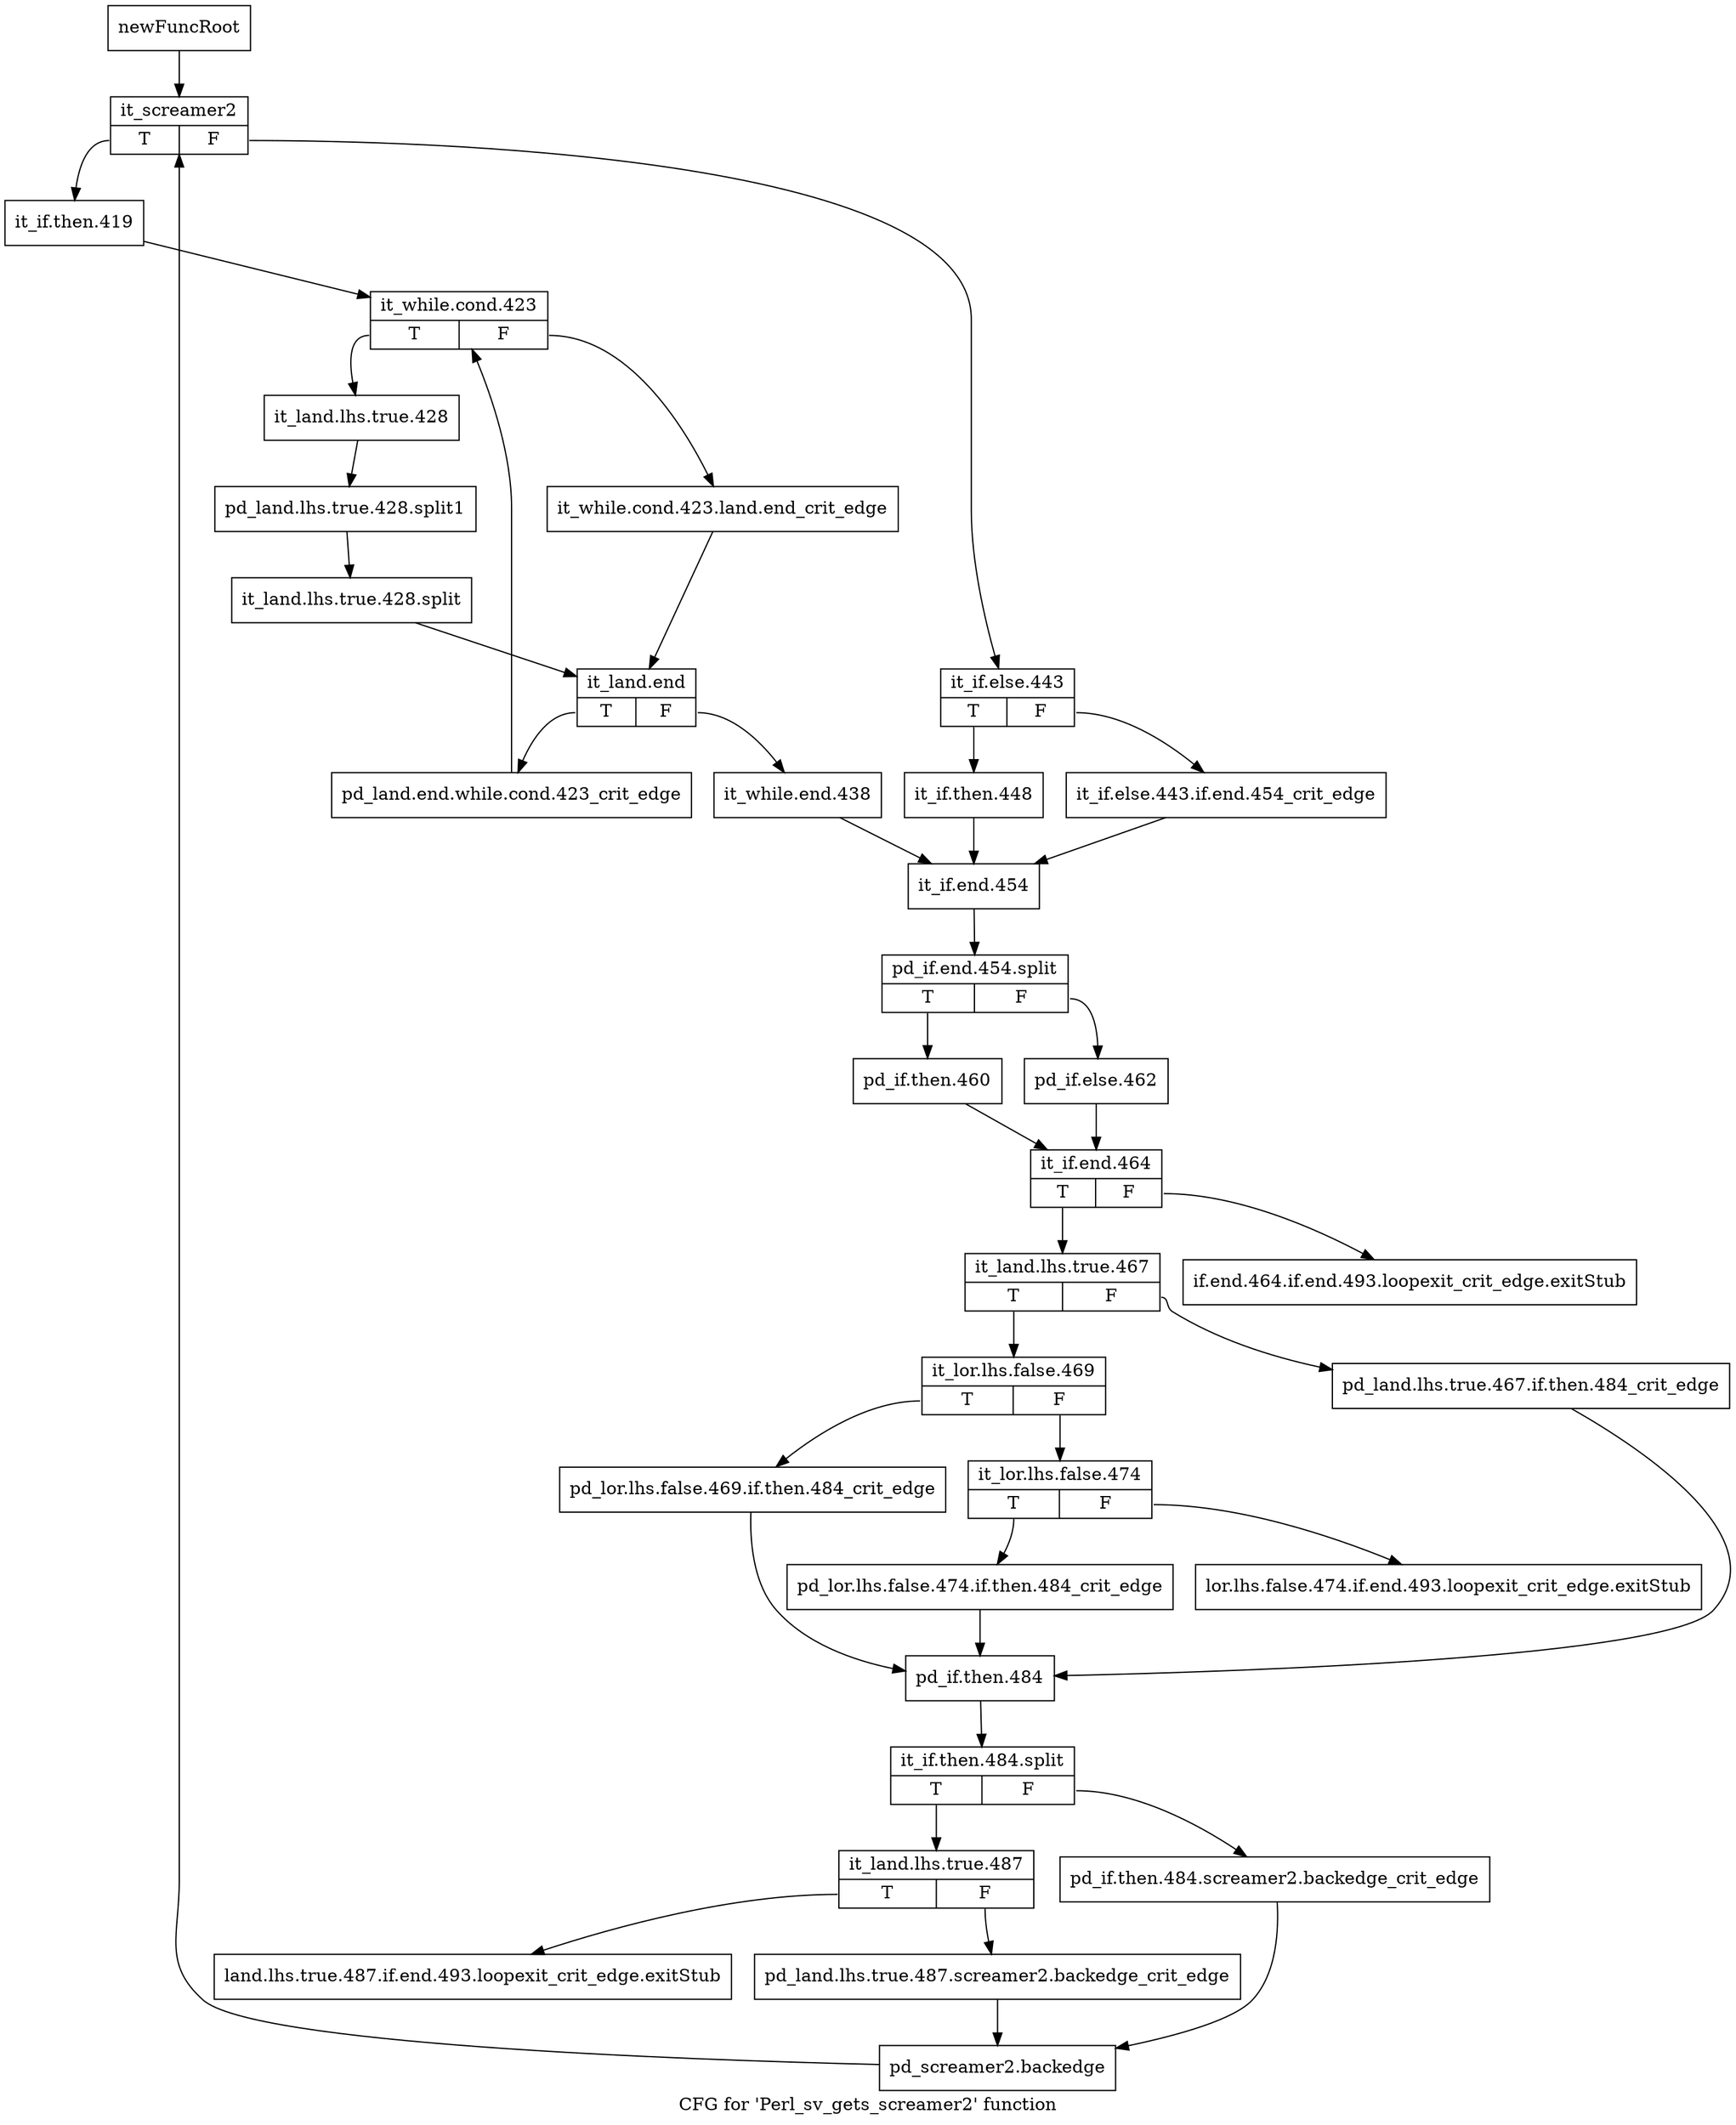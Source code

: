 digraph "CFG for 'Perl_sv_gets_screamer2' function" {
	label="CFG for 'Perl_sv_gets_screamer2' function";

	Node0x549f2b0 [shape=record,label="{newFuncRoot}"];
	Node0x549f2b0 -> Node0x549f3f0;
	Node0x549f300 [shape=record,label="{if.end.464.if.end.493.loopexit_crit_edge.exitStub}"];
	Node0x549f350 [shape=record,label="{lor.lhs.false.474.if.end.493.loopexit_crit_edge.exitStub}"];
	Node0x549f3a0 [shape=record,label="{land.lhs.true.487.if.end.493.loopexit_crit_edge.exitStub}"];
	Node0x549f3f0 [shape=record,label="{it_screamer2|{<s0>T|<s1>F}}"];
	Node0x549f3f0:s0 -> Node0x549f530;
	Node0x549f3f0:s1 -> Node0x549f440;
	Node0x549f440 [shape=record,label="{it_if.else.443|{<s0>T|<s1>F}}"];
	Node0x549f440:s0 -> Node0x549f4e0;
	Node0x549f440:s1 -> Node0x549f490;
	Node0x549f490 [shape=record,label="{it_if.else.443.if.end.454_crit_edge}"];
	Node0x549f490 -> Node0x549f710;
	Node0x549f4e0 [shape=record,label="{it_if.then.448}"];
	Node0x549f4e0 -> Node0x549f710;
	Node0x549f530 [shape=record,label="{it_if.then.419}"];
	Node0x549f530 -> Node0x549f580;
	Node0x549f580 [shape=record,label="{it_while.cond.423|{<s0>T|<s1>F}}"];
	Node0x549f580:s0 -> Node0x549f620;
	Node0x549f580:s1 -> Node0x549f5d0;
	Node0x549f5d0 [shape=record,label="{it_while.cond.423.land.end_crit_edge}"];
	Node0x549f5d0 -> Node0x549f670;
	Node0x549f620 [shape=record,label="{it_land.lhs.true.428}"];
	Node0x549f620 -> Node0x67e6020;
	Node0x67e6020 [shape=record,label="{pd_land.lhs.true.428.split1}"];
	Node0x67e6020 -> Node0x68160d0;
	Node0x68160d0 [shape=record,label="{it_land.lhs.true.428.split}"];
	Node0x68160d0 -> Node0x549f670;
	Node0x549f670 [shape=record,label="{it_land.end|{<s0>T|<s1>F}}"];
	Node0x549f670:s0 -> Node0x549fbc0;
	Node0x549f670:s1 -> Node0x549f6c0;
	Node0x549f6c0 [shape=record,label="{it_while.end.438}"];
	Node0x549f6c0 -> Node0x549f710;
	Node0x549f710 [shape=record,label="{it_if.end.454}"];
	Node0x549f710 -> Node0x67e61a0;
	Node0x67e61a0 [shape=record,label="{pd_if.end.454.split|{<s0>T|<s1>F}}"];
	Node0x67e61a0:s0 -> Node0x549f7b0;
	Node0x67e61a0:s1 -> Node0x549f760;
	Node0x549f760 [shape=record,label="{pd_if.else.462}"];
	Node0x549f760 -> Node0x549f800;
	Node0x549f7b0 [shape=record,label="{pd_if.then.460}"];
	Node0x549f7b0 -> Node0x549f800;
	Node0x549f800 [shape=record,label="{it_if.end.464|{<s0>T|<s1>F}}"];
	Node0x549f800:s0 -> Node0x549f850;
	Node0x549f800:s1 -> Node0x549f300;
	Node0x549f850 [shape=record,label="{it_land.lhs.true.467|{<s0>T|<s1>F}}"];
	Node0x549f850:s0 -> Node0x549f8f0;
	Node0x549f850:s1 -> Node0x549f8a0;
	Node0x549f8a0 [shape=record,label="{pd_land.lhs.true.467.if.then.484_crit_edge}"];
	Node0x549f8a0 -> Node0x549fa30;
	Node0x549f8f0 [shape=record,label="{it_lor.lhs.false.469|{<s0>T|<s1>F}}"];
	Node0x549f8f0:s0 -> Node0x549f9e0;
	Node0x549f8f0:s1 -> Node0x549f940;
	Node0x549f940 [shape=record,label="{it_lor.lhs.false.474|{<s0>T|<s1>F}}"];
	Node0x549f940:s0 -> Node0x549f990;
	Node0x549f940:s1 -> Node0x549f350;
	Node0x549f990 [shape=record,label="{pd_lor.lhs.false.474.if.then.484_crit_edge}"];
	Node0x549f990 -> Node0x549fa30;
	Node0x549f9e0 [shape=record,label="{pd_lor.lhs.false.469.if.then.484_crit_edge}"];
	Node0x549f9e0 -> Node0x549fa30;
	Node0x549fa30 [shape=record,label="{pd_if.then.484}"];
	Node0x549fa30 -> Node0x67e60a0;
	Node0x67e60a0 [shape=record,label="{it_if.then.484.split|{<s0>T|<s1>F}}"];
	Node0x67e60a0:s0 -> Node0x549fad0;
	Node0x67e60a0:s1 -> Node0x549fa80;
	Node0x549fa80 [shape=record,label="{pd_if.then.484.screamer2.backedge_crit_edge}"];
	Node0x549fa80 -> Node0x549fb70;
	Node0x549fad0 [shape=record,label="{it_land.lhs.true.487|{<s0>T|<s1>F}}"];
	Node0x549fad0:s0 -> Node0x549f3a0;
	Node0x549fad0:s1 -> Node0x549fb20;
	Node0x549fb20 [shape=record,label="{pd_land.lhs.true.487.screamer2.backedge_crit_edge}"];
	Node0x549fb20 -> Node0x549fb70;
	Node0x549fb70 [shape=record,label="{pd_screamer2.backedge}"];
	Node0x549fb70 -> Node0x549f3f0;
	Node0x549fbc0 [shape=record,label="{pd_land.end.while.cond.423_crit_edge}"];
	Node0x549fbc0 -> Node0x549f580;
}

